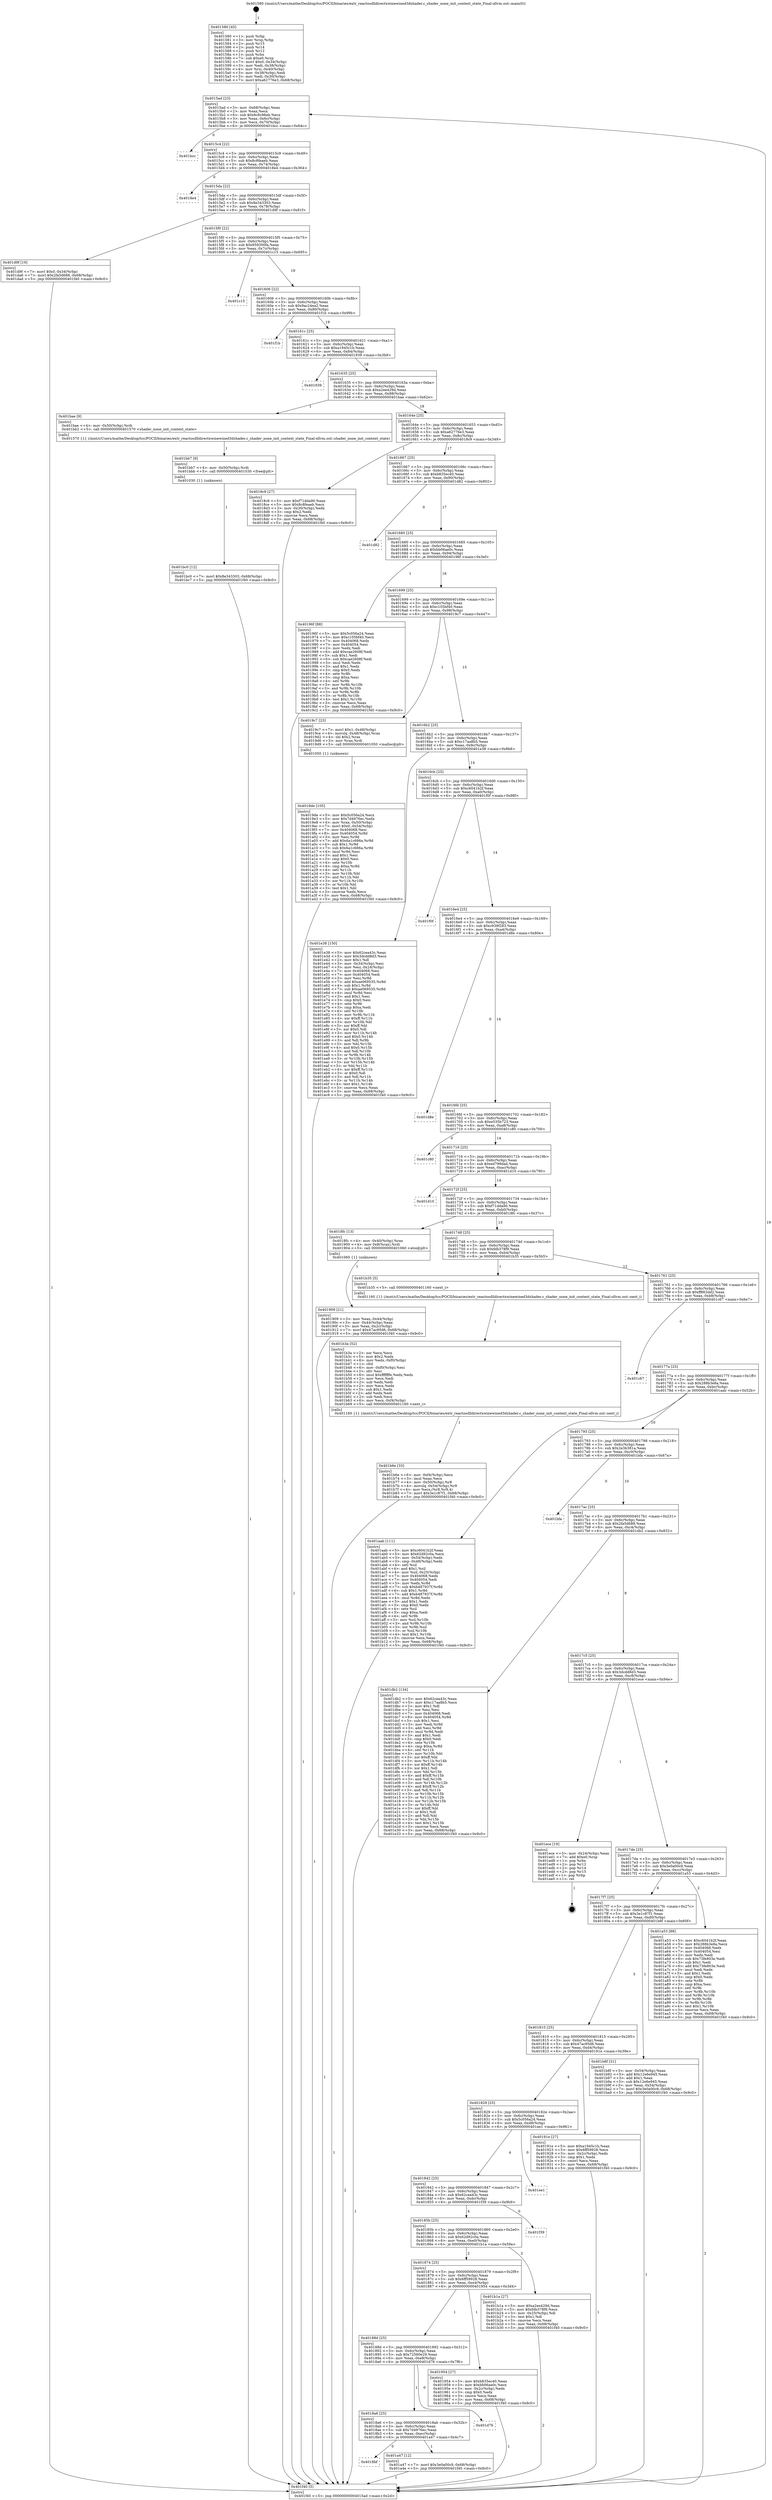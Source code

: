 digraph "0x401580" {
  label = "0x401580 (/mnt/c/Users/mathe/Desktop/tcc/POCII/binaries/extr_reactosdlldirectxwinewined3dshader.c_shader_none_init_context_state_Final-ollvm.out::main(0))"
  labelloc = "t"
  node[shape=record]

  Entry [label="",width=0.3,height=0.3,shape=circle,fillcolor=black,style=filled]
  "0x4015ad" [label="{
     0x4015ad [23]\l
     | [instrs]\l
     &nbsp;&nbsp;0x4015ad \<+3\>: mov -0x68(%rbp),%eax\l
     &nbsp;&nbsp;0x4015b0 \<+2\>: mov %eax,%ecx\l
     &nbsp;&nbsp;0x4015b2 \<+6\>: sub $0x8c8c98ab,%ecx\l
     &nbsp;&nbsp;0x4015b8 \<+3\>: mov %eax,-0x6c(%rbp)\l
     &nbsp;&nbsp;0x4015bb \<+3\>: mov %ecx,-0x70(%rbp)\l
     &nbsp;&nbsp;0x4015be \<+6\>: je 0000000000401bcc \<main+0x64c\>\l
  }"]
  "0x401bcc" [label="{
     0x401bcc\l
  }", style=dashed]
  "0x4015c4" [label="{
     0x4015c4 [22]\l
     | [instrs]\l
     &nbsp;&nbsp;0x4015c4 \<+5\>: jmp 00000000004015c9 \<main+0x49\>\l
     &nbsp;&nbsp;0x4015c9 \<+3\>: mov -0x6c(%rbp),%eax\l
     &nbsp;&nbsp;0x4015cc \<+5\>: sub $0x8c8feaeb,%eax\l
     &nbsp;&nbsp;0x4015d1 \<+3\>: mov %eax,-0x74(%rbp)\l
     &nbsp;&nbsp;0x4015d4 \<+6\>: je 00000000004018e4 \<main+0x364\>\l
  }"]
  Exit [label="",width=0.3,height=0.3,shape=circle,fillcolor=black,style=filled,peripheries=2]
  "0x4018e4" [label="{
     0x4018e4\l
  }", style=dashed]
  "0x4015da" [label="{
     0x4015da [22]\l
     | [instrs]\l
     &nbsp;&nbsp;0x4015da \<+5\>: jmp 00000000004015df \<main+0x5f\>\l
     &nbsp;&nbsp;0x4015df \<+3\>: mov -0x6c(%rbp),%eax\l
     &nbsp;&nbsp;0x4015e2 \<+5\>: sub $0x8e343303,%eax\l
     &nbsp;&nbsp;0x4015e7 \<+3\>: mov %eax,-0x78(%rbp)\l
     &nbsp;&nbsp;0x4015ea \<+6\>: je 0000000000401d9f \<main+0x81f\>\l
  }"]
  "0x401bc0" [label="{
     0x401bc0 [12]\l
     | [instrs]\l
     &nbsp;&nbsp;0x401bc0 \<+7\>: movl $0x8e343303,-0x68(%rbp)\l
     &nbsp;&nbsp;0x401bc7 \<+5\>: jmp 0000000000401f40 \<main+0x9c0\>\l
  }"]
  "0x401d9f" [label="{
     0x401d9f [19]\l
     | [instrs]\l
     &nbsp;&nbsp;0x401d9f \<+7\>: movl $0x0,-0x34(%rbp)\l
     &nbsp;&nbsp;0x401da6 \<+7\>: movl $0x2fa5d688,-0x68(%rbp)\l
     &nbsp;&nbsp;0x401dad \<+5\>: jmp 0000000000401f40 \<main+0x9c0\>\l
  }"]
  "0x4015f0" [label="{
     0x4015f0 [22]\l
     | [instrs]\l
     &nbsp;&nbsp;0x4015f0 \<+5\>: jmp 00000000004015f5 \<main+0x75\>\l
     &nbsp;&nbsp;0x4015f5 \<+3\>: mov -0x6c(%rbp),%eax\l
     &nbsp;&nbsp;0x4015f8 \<+5\>: sub $0x959300fa,%eax\l
     &nbsp;&nbsp;0x4015fd \<+3\>: mov %eax,-0x7c(%rbp)\l
     &nbsp;&nbsp;0x401600 \<+6\>: je 0000000000401c15 \<main+0x695\>\l
  }"]
  "0x401bb7" [label="{
     0x401bb7 [9]\l
     | [instrs]\l
     &nbsp;&nbsp;0x401bb7 \<+4\>: mov -0x50(%rbp),%rdi\l
     &nbsp;&nbsp;0x401bbb \<+5\>: call 0000000000401030 \<free@plt\>\l
     | [calls]\l
     &nbsp;&nbsp;0x401030 \{1\} (unknown)\l
  }"]
  "0x401c15" [label="{
     0x401c15\l
  }", style=dashed]
  "0x401606" [label="{
     0x401606 [22]\l
     | [instrs]\l
     &nbsp;&nbsp;0x401606 \<+5\>: jmp 000000000040160b \<main+0x8b\>\l
     &nbsp;&nbsp;0x40160b \<+3\>: mov -0x6c(%rbp),%eax\l
     &nbsp;&nbsp;0x40160e \<+5\>: sub $0x9ac24ea2,%eax\l
     &nbsp;&nbsp;0x401613 \<+3\>: mov %eax,-0x80(%rbp)\l
     &nbsp;&nbsp;0x401616 \<+6\>: je 0000000000401f1b \<main+0x99b\>\l
  }"]
  "0x401b6e" [label="{
     0x401b6e [33]\l
     | [instrs]\l
     &nbsp;&nbsp;0x401b6e \<+6\>: mov -0xf4(%rbp),%ecx\l
     &nbsp;&nbsp;0x401b74 \<+3\>: imul %eax,%ecx\l
     &nbsp;&nbsp;0x401b77 \<+4\>: mov -0x50(%rbp),%r8\l
     &nbsp;&nbsp;0x401b7b \<+4\>: movslq -0x54(%rbp),%r9\l
     &nbsp;&nbsp;0x401b7f \<+4\>: mov %ecx,(%r8,%r9,4)\l
     &nbsp;&nbsp;0x401b83 \<+7\>: movl $0x3e1c87f1,-0x68(%rbp)\l
     &nbsp;&nbsp;0x401b8a \<+5\>: jmp 0000000000401f40 \<main+0x9c0\>\l
  }"]
  "0x401f1b" [label="{
     0x401f1b\l
  }", style=dashed]
  "0x40161c" [label="{
     0x40161c [25]\l
     | [instrs]\l
     &nbsp;&nbsp;0x40161c \<+5\>: jmp 0000000000401621 \<main+0xa1\>\l
     &nbsp;&nbsp;0x401621 \<+3\>: mov -0x6c(%rbp),%eax\l
     &nbsp;&nbsp;0x401624 \<+5\>: sub $0xa1945c1b,%eax\l
     &nbsp;&nbsp;0x401629 \<+6\>: mov %eax,-0x84(%rbp)\l
     &nbsp;&nbsp;0x40162f \<+6\>: je 0000000000401939 \<main+0x3b9\>\l
  }"]
  "0x401b3a" [label="{
     0x401b3a [52]\l
     | [instrs]\l
     &nbsp;&nbsp;0x401b3a \<+2\>: xor %ecx,%ecx\l
     &nbsp;&nbsp;0x401b3c \<+5\>: mov $0x2,%edx\l
     &nbsp;&nbsp;0x401b41 \<+6\>: mov %edx,-0xf0(%rbp)\l
     &nbsp;&nbsp;0x401b47 \<+1\>: cltd\l
     &nbsp;&nbsp;0x401b48 \<+6\>: mov -0xf0(%rbp),%esi\l
     &nbsp;&nbsp;0x401b4e \<+2\>: idiv %esi\l
     &nbsp;&nbsp;0x401b50 \<+6\>: imul $0xfffffffe,%edx,%edx\l
     &nbsp;&nbsp;0x401b56 \<+2\>: mov %ecx,%edi\l
     &nbsp;&nbsp;0x401b58 \<+2\>: sub %edx,%edi\l
     &nbsp;&nbsp;0x401b5a \<+2\>: mov %ecx,%edx\l
     &nbsp;&nbsp;0x401b5c \<+3\>: sub $0x1,%edx\l
     &nbsp;&nbsp;0x401b5f \<+2\>: add %edx,%edi\l
     &nbsp;&nbsp;0x401b61 \<+2\>: sub %edi,%ecx\l
     &nbsp;&nbsp;0x401b63 \<+6\>: mov %ecx,-0xf4(%rbp)\l
     &nbsp;&nbsp;0x401b69 \<+5\>: call 0000000000401160 \<next_i\>\l
     | [calls]\l
     &nbsp;&nbsp;0x401160 \{1\} (/mnt/c/Users/mathe/Desktop/tcc/POCII/binaries/extr_reactosdlldirectxwinewined3dshader.c_shader_none_init_context_state_Final-ollvm.out::next_i)\l
  }"]
  "0x401939" [label="{
     0x401939\l
  }", style=dashed]
  "0x401635" [label="{
     0x401635 [25]\l
     | [instrs]\l
     &nbsp;&nbsp;0x401635 \<+5\>: jmp 000000000040163a \<main+0xba\>\l
     &nbsp;&nbsp;0x40163a \<+3\>: mov -0x6c(%rbp),%eax\l
     &nbsp;&nbsp;0x40163d \<+5\>: sub $0xa2ee429d,%eax\l
     &nbsp;&nbsp;0x401642 \<+6\>: mov %eax,-0x88(%rbp)\l
     &nbsp;&nbsp;0x401648 \<+6\>: je 0000000000401bae \<main+0x62e\>\l
  }"]
  "0x4018bf" [label="{
     0x4018bf\l
  }", style=dashed]
  "0x401bae" [label="{
     0x401bae [9]\l
     | [instrs]\l
     &nbsp;&nbsp;0x401bae \<+4\>: mov -0x50(%rbp),%rdi\l
     &nbsp;&nbsp;0x401bb2 \<+5\>: call 0000000000401570 \<shader_none_init_context_state\>\l
     | [calls]\l
     &nbsp;&nbsp;0x401570 \{1\} (/mnt/c/Users/mathe/Desktop/tcc/POCII/binaries/extr_reactosdlldirectxwinewined3dshader.c_shader_none_init_context_state_Final-ollvm.out::shader_none_init_context_state)\l
  }"]
  "0x40164e" [label="{
     0x40164e [25]\l
     | [instrs]\l
     &nbsp;&nbsp;0x40164e \<+5\>: jmp 0000000000401653 \<main+0xd3\>\l
     &nbsp;&nbsp;0x401653 \<+3\>: mov -0x6c(%rbp),%eax\l
     &nbsp;&nbsp;0x401656 \<+5\>: sub $0xa62776e3,%eax\l
     &nbsp;&nbsp;0x40165b \<+6\>: mov %eax,-0x8c(%rbp)\l
     &nbsp;&nbsp;0x401661 \<+6\>: je 00000000004018c9 \<main+0x349\>\l
  }"]
  "0x401a47" [label="{
     0x401a47 [12]\l
     | [instrs]\l
     &nbsp;&nbsp;0x401a47 \<+7\>: movl $0x3e0a00c9,-0x68(%rbp)\l
     &nbsp;&nbsp;0x401a4e \<+5\>: jmp 0000000000401f40 \<main+0x9c0\>\l
  }"]
  "0x4018c9" [label="{
     0x4018c9 [27]\l
     | [instrs]\l
     &nbsp;&nbsp;0x4018c9 \<+5\>: mov $0xf71dda90,%eax\l
     &nbsp;&nbsp;0x4018ce \<+5\>: mov $0x8c8feaeb,%ecx\l
     &nbsp;&nbsp;0x4018d3 \<+3\>: mov -0x30(%rbp),%edx\l
     &nbsp;&nbsp;0x4018d6 \<+3\>: cmp $0x2,%edx\l
     &nbsp;&nbsp;0x4018d9 \<+3\>: cmovne %ecx,%eax\l
     &nbsp;&nbsp;0x4018dc \<+3\>: mov %eax,-0x68(%rbp)\l
     &nbsp;&nbsp;0x4018df \<+5\>: jmp 0000000000401f40 \<main+0x9c0\>\l
  }"]
  "0x401667" [label="{
     0x401667 [25]\l
     | [instrs]\l
     &nbsp;&nbsp;0x401667 \<+5\>: jmp 000000000040166c \<main+0xec\>\l
     &nbsp;&nbsp;0x40166c \<+3\>: mov -0x6c(%rbp),%eax\l
     &nbsp;&nbsp;0x40166f \<+5\>: sub $0xb835ec40,%eax\l
     &nbsp;&nbsp;0x401674 \<+6\>: mov %eax,-0x90(%rbp)\l
     &nbsp;&nbsp;0x40167a \<+6\>: je 0000000000401d82 \<main+0x802\>\l
  }"]
  "0x401f40" [label="{
     0x401f40 [5]\l
     | [instrs]\l
     &nbsp;&nbsp;0x401f40 \<+5\>: jmp 00000000004015ad \<main+0x2d\>\l
  }"]
  "0x401580" [label="{
     0x401580 [45]\l
     | [instrs]\l
     &nbsp;&nbsp;0x401580 \<+1\>: push %rbp\l
     &nbsp;&nbsp;0x401581 \<+3\>: mov %rsp,%rbp\l
     &nbsp;&nbsp;0x401584 \<+2\>: push %r15\l
     &nbsp;&nbsp;0x401586 \<+2\>: push %r14\l
     &nbsp;&nbsp;0x401588 \<+2\>: push %r12\l
     &nbsp;&nbsp;0x40158a \<+1\>: push %rbx\l
     &nbsp;&nbsp;0x40158b \<+7\>: sub $0xe0,%rsp\l
     &nbsp;&nbsp;0x401592 \<+7\>: movl $0x0,-0x34(%rbp)\l
     &nbsp;&nbsp;0x401599 \<+3\>: mov %edi,-0x38(%rbp)\l
     &nbsp;&nbsp;0x40159c \<+4\>: mov %rsi,-0x40(%rbp)\l
     &nbsp;&nbsp;0x4015a0 \<+3\>: mov -0x38(%rbp),%edi\l
     &nbsp;&nbsp;0x4015a3 \<+3\>: mov %edi,-0x30(%rbp)\l
     &nbsp;&nbsp;0x4015a6 \<+7\>: movl $0xa62776e3,-0x68(%rbp)\l
  }"]
  "0x4018a6" [label="{
     0x4018a6 [25]\l
     | [instrs]\l
     &nbsp;&nbsp;0x4018a6 \<+5\>: jmp 00000000004018ab \<main+0x32b\>\l
     &nbsp;&nbsp;0x4018ab \<+3\>: mov -0x6c(%rbp),%eax\l
     &nbsp;&nbsp;0x4018ae \<+5\>: sub $0x7d4976ec,%eax\l
     &nbsp;&nbsp;0x4018b3 \<+6\>: mov %eax,-0xec(%rbp)\l
     &nbsp;&nbsp;0x4018b9 \<+6\>: je 0000000000401a47 \<main+0x4c7\>\l
  }"]
  "0x401d82" [label="{
     0x401d82\l
  }", style=dashed]
  "0x401680" [label="{
     0x401680 [25]\l
     | [instrs]\l
     &nbsp;&nbsp;0x401680 \<+5\>: jmp 0000000000401685 \<main+0x105\>\l
     &nbsp;&nbsp;0x401685 \<+3\>: mov -0x6c(%rbp),%eax\l
     &nbsp;&nbsp;0x401688 \<+5\>: sub $0xbb06ae0c,%eax\l
     &nbsp;&nbsp;0x40168d \<+6\>: mov %eax,-0x94(%rbp)\l
     &nbsp;&nbsp;0x401693 \<+6\>: je 000000000040196f \<main+0x3ef\>\l
  }"]
  "0x401d76" [label="{
     0x401d76\l
  }", style=dashed]
  "0x40196f" [label="{
     0x40196f [88]\l
     | [instrs]\l
     &nbsp;&nbsp;0x40196f \<+5\>: mov $0x5c056a24,%eax\l
     &nbsp;&nbsp;0x401974 \<+5\>: mov $0xc105bf40,%ecx\l
     &nbsp;&nbsp;0x401979 \<+7\>: mov 0x404068,%edx\l
     &nbsp;&nbsp;0x401980 \<+7\>: mov 0x404054,%esi\l
     &nbsp;&nbsp;0x401987 \<+2\>: mov %edx,%edi\l
     &nbsp;&nbsp;0x401989 \<+6\>: add $0xcae2608f,%edi\l
     &nbsp;&nbsp;0x40198f \<+3\>: sub $0x1,%edi\l
     &nbsp;&nbsp;0x401992 \<+6\>: sub $0xcae2608f,%edi\l
     &nbsp;&nbsp;0x401998 \<+3\>: imul %edi,%edx\l
     &nbsp;&nbsp;0x40199b \<+3\>: and $0x1,%edx\l
     &nbsp;&nbsp;0x40199e \<+3\>: cmp $0x0,%edx\l
     &nbsp;&nbsp;0x4019a1 \<+4\>: sete %r8b\l
     &nbsp;&nbsp;0x4019a5 \<+3\>: cmp $0xa,%esi\l
     &nbsp;&nbsp;0x4019a8 \<+4\>: setl %r9b\l
     &nbsp;&nbsp;0x4019ac \<+3\>: mov %r8b,%r10b\l
     &nbsp;&nbsp;0x4019af \<+3\>: and %r9b,%r10b\l
     &nbsp;&nbsp;0x4019b2 \<+3\>: xor %r9b,%r8b\l
     &nbsp;&nbsp;0x4019b5 \<+3\>: or %r8b,%r10b\l
     &nbsp;&nbsp;0x4019b8 \<+4\>: test $0x1,%r10b\l
     &nbsp;&nbsp;0x4019bc \<+3\>: cmovne %ecx,%eax\l
     &nbsp;&nbsp;0x4019bf \<+3\>: mov %eax,-0x68(%rbp)\l
     &nbsp;&nbsp;0x4019c2 \<+5\>: jmp 0000000000401f40 \<main+0x9c0\>\l
  }"]
  "0x401699" [label="{
     0x401699 [25]\l
     | [instrs]\l
     &nbsp;&nbsp;0x401699 \<+5\>: jmp 000000000040169e \<main+0x11e\>\l
     &nbsp;&nbsp;0x40169e \<+3\>: mov -0x6c(%rbp),%eax\l
     &nbsp;&nbsp;0x4016a1 \<+5\>: sub $0xc105bf40,%eax\l
     &nbsp;&nbsp;0x4016a6 \<+6\>: mov %eax,-0x98(%rbp)\l
     &nbsp;&nbsp;0x4016ac \<+6\>: je 00000000004019c7 \<main+0x447\>\l
  }"]
  "0x4019de" [label="{
     0x4019de [105]\l
     | [instrs]\l
     &nbsp;&nbsp;0x4019de \<+5\>: mov $0x5c056a24,%ecx\l
     &nbsp;&nbsp;0x4019e3 \<+5\>: mov $0x7d4976ec,%edx\l
     &nbsp;&nbsp;0x4019e8 \<+4\>: mov %rax,-0x50(%rbp)\l
     &nbsp;&nbsp;0x4019ec \<+7\>: movl $0x0,-0x54(%rbp)\l
     &nbsp;&nbsp;0x4019f3 \<+7\>: mov 0x404068,%esi\l
     &nbsp;&nbsp;0x4019fa \<+8\>: mov 0x404054,%r8d\l
     &nbsp;&nbsp;0x401a02 \<+3\>: mov %esi,%r9d\l
     &nbsp;&nbsp;0x401a05 \<+7\>: add $0x6a1c686a,%r9d\l
     &nbsp;&nbsp;0x401a0c \<+4\>: sub $0x1,%r9d\l
     &nbsp;&nbsp;0x401a10 \<+7\>: sub $0x6a1c686a,%r9d\l
     &nbsp;&nbsp;0x401a17 \<+4\>: imul %r9d,%esi\l
     &nbsp;&nbsp;0x401a1b \<+3\>: and $0x1,%esi\l
     &nbsp;&nbsp;0x401a1e \<+3\>: cmp $0x0,%esi\l
     &nbsp;&nbsp;0x401a21 \<+4\>: sete %r10b\l
     &nbsp;&nbsp;0x401a25 \<+4\>: cmp $0xa,%r8d\l
     &nbsp;&nbsp;0x401a29 \<+4\>: setl %r11b\l
     &nbsp;&nbsp;0x401a2d \<+3\>: mov %r10b,%bl\l
     &nbsp;&nbsp;0x401a30 \<+3\>: and %r11b,%bl\l
     &nbsp;&nbsp;0x401a33 \<+3\>: xor %r11b,%r10b\l
     &nbsp;&nbsp;0x401a36 \<+3\>: or %r10b,%bl\l
     &nbsp;&nbsp;0x401a39 \<+3\>: test $0x1,%bl\l
     &nbsp;&nbsp;0x401a3c \<+3\>: cmovne %edx,%ecx\l
     &nbsp;&nbsp;0x401a3f \<+3\>: mov %ecx,-0x68(%rbp)\l
     &nbsp;&nbsp;0x401a42 \<+5\>: jmp 0000000000401f40 \<main+0x9c0\>\l
  }"]
  "0x4019c7" [label="{
     0x4019c7 [23]\l
     | [instrs]\l
     &nbsp;&nbsp;0x4019c7 \<+7\>: movl $0x1,-0x48(%rbp)\l
     &nbsp;&nbsp;0x4019ce \<+4\>: movslq -0x48(%rbp),%rax\l
     &nbsp;&nbsp;0x4019d2 \<+4\>: shl $0x2,%rax\l
     &nbsp;&nbsp;0x4019d6 \<+3\>: mov %rax,%rdi\l
     &nbsp;&nbsp;0x4019d9 \<+5\>: call 0000000000401050 \<malloc@plt\>\l
     | [calls]\l
     &nbsp;&nbsp;0x401050 \{1\} (unknown)\l
  }"]
  "0x4016b2" [label="{
     0x4016b2 [25]\l
     | [instrs]\l
     &nbsp;&nbsp;0x4016b2 \<+5\>: jmp 00000000004016b7 \<main+0x137\>\l
     &nbsp;&nbsp;0x4016b7 \<+3\>: mov -0x6c(%rbp),%eax\l
     &nbsp;&nbsp;0x4016ba \<+5\>: sub $0xc17aa8b5,%eax\l
     &nbsp;&nbsp;0x4016bf \<+6\>: mov %eax,-0x9c(%rbp)\l
     &nbsp;&nbsp;0x4016c5 \<+6\>: je 0000000000401e38 \<main+0x8b8\>\l
  }"]
  "0x40188d" [label="{
     0x40188d [25]\l
     | [instrs]\l
     &nbsp;&nbsp;0x40188d \<+5\>: jmp 0000000000401892 \<main+0x312\>\l
     &nbsp;&nbsp;0x401892 \<+3\>: mov -0x6c(%rbp),%eax\l
     &nbsp;&nbsp;0x401895 \<+5\>: sub $0x72560e29,%eax\l
     &nbsp;&nbsp;0x40189a \<+6\>: mov %eax,-0xe8(%rbp)\l
     &nbsp;&nbsp;0x4018a0 \<+6\>: je 0000000000401d76 \<main+0x7f6\>\l
  }"]
  "0x401e38" [label="{
     0x401e38 [150]\l
     | [instrs]\l
     &nbsp;&nbsp;0x401e38 \<+5\>: mov $0x62cea43c,%eax\l
     &nbsp;&nbsp;0x401e3d \<+5\>: mov $0x3dcdd8d3,%ecx\l
     &nbsp;&nbsp;0x401e42 \<+2\>: mov $0x1,%dl\l
     &nbsp;&nbsp;0x401e44 \<+3\>: mov -0x34(%rbp),%esi\l
     &nbsp;&nbsp;0x401e47 \<+3\>: mov %esi,-0x24(%rbp)\l
     &nbsp;&nbsp;0x401e4a \<+7\>: mov 0x404068,%esi\l
     &nbsp;&nbsp;0x401e51 \<+7\>: mov 0x404054,%edi\l
     &nbsp;&nbsp;0x401e58 \<+3\>: mov %esi,%r8d\l
     &nbsp;&nbsp;0x401e5b \<+7\>: add $0xae069535,%r8d\l
     &nbsp;&nbsp;0x401e62 \<+4\>: sub $0x1,%r8d\l
     &nbsp;&nbsp;0x401e66 \<+7\>: sub $0xae069535,%r8d\l
     &nbsp;&nbsp;0x401e6d \<+4\>: imul %r8d,%esi\l
     &nbsp;&nbsp;0x401e71 \<+3\>: and $0x1,%esi\l
     &nbsp;&nbsp;0x401e74 \<+3\>: cmp $0x0,%esi\l
     &nbsp;&nbsp;0x401e77 \<+4\>: sete %r9b\l
     &nbsp;&nbsp;0x401e7b \<+3\>: cmp $0xa,%edi\l
     &nbsp;&nbsp;0x401e7e \<+4\>: setl %r10b\l
     &nbsp;&nbsp;0x401e82 \<+3\>: mov %r9b,%r11b\l
     &nbsp;&nbsp;0x401e85 \<+4\>: xor $0xff,%r11b\l
     &nbsp;&nbsp;0x401e89 \<+3\>: mov %r10b,%bl\l
     &nbsp;&nbsp;0x401e8c \<+3\>: xor $0xff,%bl\l
     &nbsp;&nbsp;0x401e8f \<+3\>: xor $0x0,%dl\l
     &nbsp;&nbsp;0x401e92 \<+3\>: mov %r11b,%r14b\l
     &nbsp;&nbsp;0x401e95 \<+4\>: and $0x0,%r14b\l
     &nbsp;&nbsp;0x401e99 \<+3\>: and %dl,%r9b\l
     &nbsp;&nbsp;0x401e9c \<+3\>: mov %bl,%r15b\l
     &nbsp;&nbsp;0x401e9f \<+4\>: and $0x0,%r15b\l
     &nbsp;&nbsp;0x401ea3 \<+3\>: and %dl,%r10b\l
     &nbsp;&nbsp;0x401ea6 \<+3\>: or %r9b,%r14b\l
     &nbsp;&nbsp;0x401ea9 \<+3\>: or %r10b,%r15b\l
     &nbsp;&nbsp;0x401eac \<+3\>: xor %r15b,%r14b\l
     &nbsp;&nbsp;0x401eaf \<+3\>: or %bl,%r11b\l
     &nbsp;&nbsp;0x401eb2 \<+4\>: xor $0xff,%r11b\l
     &nbsp;&nbsp;0x401eb6 \<+3\>: or $0x0,%dl\l
     &nbsp;&nbsp;0x401eb9 \<+3\>: and %dl,%r11b\l
     &nbsp;&nbsp;0x401ebc \<+3\>: or %r11b,%r14b\l
     &nbsp;&nbsp;0x401ebf \<+4\>: test $0x1,%r14b\l
     &nbsp;&nbsp;0x401ec3 \<+3\>: cmovne %ecx,%eax\l
     &nbsp;&nbsp;0x401ec6 \<+3\>: mov %eax,-0x68(%rbp)\l
     &nbsp;&nbsp;0x401ec9 \<+5\>: jmp 0000000000401f40 \<main+0x9c0\>\l
  }"]
  "0x4016cb" [label="{
     0x4016cb [25]\l
     | [instrs]\l
     &nbsp;&nbsp;0x4016cb \<+5\>: jmp 00000000004016d0 \<main+0x150\>\l
     &nbsp;&nbsp;0x4016d0 \<+3\>: mov -0x6c(%rbp),%eax\l
     &nbsp;&nbsp;0x4016d3 \<+5\>: sub $0xc6041b2f,%eax\l
     &nbsp;&nbsp;0x4016d8 \<+6\>: mov %eax,-0xa0(%rbp)\l
     &nbsp;&nbsp;0x4016de \<+6\>: je 0000000000401f0f \<main+0x98f\>\l
  }"]
  "0x401954" [label="{
     0x401954 [27]\l
     | [instrs]\l
     &nbsp;&nbsp;0x401954 \<+5\>: mov $0xb835ec40,%eax\l
     &nbsp;&nbsp;0x401959 \<+5\>: mov $0xbb06ae0c,%ecx\l
     &nbsp;&nbsp;0x40195e \<+3\>: mov -0x2c(%rbp),%edx\l
     &nbsp;&nbsp;0x401961 \<+3\>: cmp $0x0,%edx\l
     &nbsp;&nbsp;0x401964 \<+3\>: cmove %ecx,%eax\l
     &nbsp;&nbsp;0x401967 \<+3\>: mov %eax,-0x68(%rbp)\l
     &nbsp;&nbsp;0x40196a \<+5\>: jmp 0000000000401f40 \<main+0x9c0\>\l
  }"]
  "0x401f0f" [label="{
     0x401f0f\l
  }", style=dashed]
  "0x4016e4" [label="{
     0x4016e4 [25]\l
     | [instrs]\l
     &nbsp;&nbsp;0x4016e4 \<+5\>: jmp 00000000004016e9 \<main+0x169\>\l
     &nbsp;&nbsp;0x4016e9 \<+3\>: mov -0x6c(%rbp),%eax\l
     &nbsp;&nbsp;0x4016ec \<+5\>: sub $0xc939f283,%eax\l
     &nbsp;&nbsp;0x4016f1 \<+6\>: mov %eax,-0xa4(%rbp)\l
     &nbsp;&nbsp;0x4016f7 \<+6\>: je 0000000000401d8e \<main+0x80e\>\l
  }"]
  "0x401874" [label="{
     0x401874 [25]\l
     | [instrs]\l
     &nbsp;&nbsp;0x401874 \<+5\>: jmp 0000000000401879 \<main+0x2f9\>\l
     &nbsp;&nbsp;0x401879 \<+3\>: mov -0x6c(%rbp),%eax\l
     &nbsp;&nbsp;0x40187c \<+5\>: sub $0x6ff59928,%eax\l
     &nbsp;&nbsp;0x401881 \<+6\>: mov %eax,-0xe4(%rbp)\l
     &nbsp;&nbsp;0x401887 \<+6\>: je 0000000000401954 \<main+0x3d4\>\l
  }"]
  "0x401d8e" [label="{
     0x401d8e\l
  }", style=dashed]
  "0x4016fd" [label="{
     0x4016fd [25]\l
     | [instrs]\l
     &nbsp;&nbsp;0x4016fd \<+5\>: jmp 0000000000401702 \<main+0x182\>\l
     &nbsp;&nbsp;0x401702 \<+3\>: mov -0x6c(%rbp),%eax\l
     &nbsp;&nbsp;0x401705 \<+5\>: sub $0xe535b723,%eax\l
     &nbsp;&nbsp;0x40170a \<+6\>: mov %eax,-0xa8(%rbp)\l
     &nbsp;&nbsp;0x401710 \<+6\>: je 0000000000401c80 \<main+0x700\>\l
  }"]
  "0x401b1a" [label="{
     0x401b1a [27]\l
     | [instrs]\l
     &nbsp;&nbsp;0x401b1a \<+5\>: mov $0xa2ee429d,%eax\l
     &nbsp;&nbsp;0x401b1f \<+5\>: mov $0xfdb378f9,%ecx\l
     &nbsp;&nbsp;0x401b24 \<+3\>: mov -0x25(%rbp),%dl\l
     &nbsp;&nbsp;0x401b27 \<+3\>: test $0x1,%dl\l
     &nbsp;&nbsp;0x401b2a \<+3\>: cmovne %ecx,%eax\l
     &nbsp;&nbsp;0x401b2d \<+3\>: mov %eax,-0x68(%rbp)\l
     &nbsp;&nbsp;0x401b30 \<+5\>: jmp 0000000000401f40 \<main+0x9c0\>\l
  }"]
  "0x401c80" [label="{
     0x401c80\l
  }", style=dashed]
  "0x401716" [label="{
     0x401716 [25]\l
     | [instrs]\l
     &nbsp;&nbsp;0x401716 \<+5\>: jmp 000000000040171b \<main+0x19b\>\l
     &nbsp;&nbsp;0x40171b \<+3\>: mov -0x6c(%rbp),%eax\l
     &nbsp;&nbsp;0x40171e \<+5\>: sub $0xed799dad,%eax\l
     &nbsp;&nbsp;0x401723 \<+6\>: mov %eax,-0xac(%rbp)\l
     &nbsp;&nbsp;0x401729 \<+6\>: je 0000000000401d10 \<main+0x790\>\l
  }"]
  "0x40185b" [label="{
     0x40185b [25]\l
     | [instrs]\l
     &nbsp;&nbsp;0x40185b \<+5\>: jmp 0000000000401860 \<main+0x2e0\>\l
     &nbsp;&nbsp;0x401860 \<+3\>: mov -0x6c(%rbp),%eax\l
     &nbsp;&nbsp;0x401863 \<+5\>: sub $0x62d92c0a,%eax\l
     &nbsp;&nbsp;0x401868 \<+6\>: mov %eax,-0xe0(%rbp)\l
     &nbsp;&nbsp;0x40186e \<+6\>: je 0000000000401b1a \<main+0x59a\>\l
  }"]
  "0x401d10" [label="{
     0x401d10\l
  }", style=dashed]
  "0x40172f" [label="{
     0x40172f [25]\l
     | [instrs]\l
     &nbsp;&nbsp;0x40172f \<+5\>: jmp 0000000000401734 \<main+0x1b4\>\l
     &nbsp;&nbsp;0x401734 \<+3\>: mov -0x6c(%rbp),%eax\l
     &nbsp;&nbsp;0x401737 \<+5\>: sub $0xf71dda90,%eax\l
     &nbsp;&nbsp;0x40173c \<+6\>: mov %eax,-0xb0(%rbp)\l
     &nbsp;&nbsp;0x401742 \<+6\>: je 00000000004018fc \<main+0x37c\>\l
  }"]
  "0x401f39" [label="{
     0x401f39\l
  }", style=dashed]
  "0x4018fc" [label="{
     0x4018fc [13]\l
     | [instrs]\l
     &nbsp;&nbsp;0x4018fc \<+4\>: mov -0x40(%rbp),%rax\l
     &nbsp;&nbsp;0x401900 \<+4\>: mov 0x8(%rax),%rdi\l
     &nbsp;&nbsp;0x401904 \<+5\>: call 0000000000401060 \<atoi@plt\>\l
     | [calls]\l
     &nbsp;&nbsp;0x401060 \{1\} (unknown)\l
  }"]
  "0x401748" [label="{
     0x401748 [25]\l
     | [instrs]\l
     &nbsp;&nbsp;0x401748 \<+5\>: jmp 000000000040174d \<main+0x1cd\>\l
     &nbsp;&nbsp;0x40174d \<+3\>: mov -0x6c(%rbp),%eax\l
     &nbsp;&nbsp;0x401750 \<+5\>: sub $0xfdb378f9,%eax\l
     &nbsp;&nbsp;0x401755 \<+6\>: mov %eax,-0xb4(%rbp)\l
     &nbsp;&nbsp;0x40175b \<+6\>: je 0000000000401b35 \<main+0x5b5\>\l
  }"]
  "0x401909" [label="{
     0x401909 [21]\l
     | [instrs]\l
     &nbsp;&nbsp;0x401909 \<+3\>: mov %eax,-0x44(%rbp)\l
     &nbsp;&nbsp;0x40190c \<+3\>: mov -0x44(%rbp),%eax\l
     &nbsp;&nbsp;0x40190f \<+3\>: mov %eax,-0x2c(%rbp)\l
     &nbsp;&nbsp;0x401912 \<+7\>: movl $0x47ac95d6,-0x68(%rbp)\l
     &nbsp;&nbsp;0x401919 \<+5\>: jmp 0000000000401f40 \<main+0x9c0\>\l
  }"]
  "0x401842" [label="{
     0x401842 [25]\l
     | [instrs]\l
     &nbsp;&nbsp;0x401842 \<+5\>: jmp 0000000000401847 \<main+0x2c7\>\l
     &nbsp;&nbsp;0x401847 \<+3\>: mov -0x6c(%rbp),%eax\l
     &nbsp;&nbsp;0x40184a \<+5\>: sub $0x62cea43c,%eax\l
     &nbsp;&nbsp;0x40184f \<+6\>: mov %eax,-0xdc(%rbp)\l
     &nbsp;&nbsp;0x401855 \<+6\>: je 0000000000401f39 \<main+0x9b9\>\l
  }"]
  "0x401b35" [label="{
     0x401b35 [5]\l
     | [instrs]\l
     &nbsp;&nbsp;0x401b35 \<+5\>: call 0000000000401160 \<next_i\>\l
     | [calls]\l
     &nbsp;&nbsp;0x401160 \{1\} (/mnt/c/Users/mathe/Desktop/tcc/POCII/binaries/extr_reactosdlldirectxwinewined3dshader.c_shader_none_init_context_state_Final-ollvm.out::next_i)\l
  }"]
  "0x401761" [label="{
     0x401761 [25]\l
     | [instrs]\l
     &nbsp;&nbsp;0x401761 \<+5\>: jmp 0000000000401766 \<main+0x1e6\>\l
     &nbsp;&nbsp;0x401766 \<+3\>: mov -0x6c(%rbp),%eax\l
     &nbsp;&nbsp;0x401769 \<+5\>: sub $0xff862dd2,%eax\l
     &nbsp;&nbsp;0x40176e \<+6\>: mov %eax,-0xb8(%rbp)\l
     &nbsp;&nbsp;0x401774 \<+6\>: je 0000000000401c67 \<main+0x6e7\>\l
  }"]
  "0x401ee1" [label="{
     0x401ee1\l
  }", style=dashed]
  "0x401c67" [label="{
     0x401c67\l
  }", style=dashed]
  "0x40177a" [label="{
     0x40177a [25]\l
     | [instrs]\l
     &nbsp;&nbsp;0x40177a \<+5\>: jmp 000000000040177f \<main+0x1ff\>\l
     &nbsp;&nbsp;0x40177f \<+3\>: mov -0x6c(%rbp),%eax\l
     &nbsp;&nbsp;0x401782 \<+5\>: sub $0x288b3e8a,%eax\l
     &nbsp;&nbsp;0x401787 \<+6\>: mov %eax,-0xbc(%rbp)\l
     &nbsp;&nbsp;0x40178d \<+6\>: je 0000000000401aab \<main+0x52b\>\l
  }"]
  "0x401829" [label="{
     0x401829 [25]\l
     | [instrs]\l
     &nbsp;&nbsp;0x401829 \<+5\>: jmp 000000000040182e \<main+0x2ae\>\l
     &nbsp;&nbsp;0x40182e \<+3\>: mov -0x6c(%rbp),%eax\l
     &nbsp;&nbsp;0x401831 \<+5\>: sub $0x5c056a24,%eax\l
     &nbsp;&nbsp;0x401836 \<+6\>: mov %eax,-0xd8(%rbp)\l
     &nbsp;&nbsp;0x40183c \<+6\>: je 0000000000401ee1 \<main+0x961\>\l
  }"]
  "0x401aab" [label="{
     0x401aab [111]\l
     | [instrs]\l
     &nbsp;&nbsp;0x401aab \<+5\>: mov $0xc6041b2f,%eax\l
     &nbsp;&nbsp;0x401ab0 \<+5\>: mov $0x62d92c0a,%ecx\l
     &nbsp;&nbsp;0x401ab5 \<+3\>: mov -0x54(%rbp),%edx\l
     &nbsp;&nbsp;0x401ab8 \<+3\>: cmp -0x48(%rbp),%edx\l
     &nbsp;&nbsp;0x401abb \<+4\>: setl %sil\l
     &nbsp;&nbsp;0x401abf \<+4\>: and $0x1,%sil\l
     &nbsp;&nbsp;0x401ac3 \<+4\>: mov %sil,-0x25(%rbp)\l
     &nbsp;&nbsp;0x401ac7 \<+7\>: mov 0x404068,%edx\l
     &nbsp;&nbsp;0x401ace \<+7\>: mov 0x404054,%edi\l
     &nbsp;&nbsp;0x401ad5 \<+3\>: mov %edx,%r8d\l
     &nbsp;&nbsp;0x401ad8 \<+7\>: sub $0xb487937f,%r8d\l
     &nbsp;&nbsp;0x401adf \<+4\>: sub $0x1,%r8d\l
     &nbsp;&nbsp;0x401ae3 \<+7\>: add $0xb487937f,%r8d\l
     &nbsp;&nbsp;0x401aea \<+4\>: imul %r8d,%edx\l
     &nbsp;&nbsp;0x401aee \<+3\>: and $0x1,%edx\l
     &nbsp;&nbsp;0x401af1 \<+3\>: cmp $0x0,%edx\l
     &nbsp;&nbsp;0x401af4 \<+4\>: sete %sil\l
     &nbsp;&nbsp;0x401af8 \<+3\>: cmp $0xa,%edi\l
     &nbsp;&nbsp;0x401afb \<+4\>: setl %r9b\l
     &nbsp;&nbsp;0x401aff \<+3\>: mov %sil,%r10b\l
     &nbsp;&nbsp;0x401b02 \<+3\>: and %r9b,%r10b\l
     &nbsp;&nbsp;0x401b05 \<+3\>: xor %r9b,%sil\l
     &nbsp;&nbsp;0x401b08 \<+3\>: or %sil,%r10b\l
     &nbsp;&nbsp;0x401b0b \<+4\>: test $0x1,%r10b\l
     &nbsp;&nbsp;0x401b0f \<+3\>: cmovne %ecx,%eax\l
     &nbsp;&nbsp;0x401b12 \<+3\>: mov %eax,-0x68(%rbp)\l
     &nbsp;&nbsp;0x401b15 \<+5\>: jmp 0000000000401f40 \<main+0x9c0\>\l
  }"]
  "0x401793" [label="{
     0x401793 [25]\l
     | [instrs]\l
     &nbsp;&nbsp;0x401793 \<+5\>: jmp 0000000000401798 \<main+0x218\>\l
     &nbsp;&nbsp;0x401798 \<+3\>: mov -0x6c(%rbp),%eax\l
     &nbsp;&nbsp;0x40179b \<+5\>: sub $0x2e3b381a,%eax\l
     &nbsp;&nbsp;0x4017a0 \<+6\>: mov %eax,-0xc0(%rbp)\l
     &nbsp;&nbsp;0x4017a6 \<+6\>: je 0000000000401bfa \<main+0x67a\>\l
  }"]
  "0x40191e" [label="{
     0x40191e [27]\l
     | [instrs]\l
     &nbsp;&nbsp;0x40191e \<+5\>: mov $0xa1945c1b,%eax\l
     &nbsp;&nbsp;0x401923 \<+5\>: mov $0x6ff59928,%ecx\l
     &nbsp;&nbsp;0x401928 \<+3\>: mov -0x2c(%rbp),%edx\l
     &nbsp;&nbsp;0x40192b \<+3\>: cmp $0x1,%edx\l
     &nbsp;&nbsp;0x40192e \<+3\>: cmovl %ecx,%eax\l
     &nbsp;&nbsp;0x401931 \<+3\>: mov %eax,-0x68(%rbp)\l
     &nbsp;&nbsp;0x401934 \<+5\>: jmp 0000000000401f40 \<main+0x9c0\>\l
  }"]
  "0x401bfa" [label="{
     0x401bfa\l
  }", style=dashed]
  "0x4017ac" [label="{
     0x4017ac [25]\l
     | [instrs]\l
     &nbsp;&nbsp;0x4017ac \<+5\>: jmp 00000000004017b1 \<main+0x231\>\l
     &nbsp;&nbsp;0x4017b1 \<+3\>: mov -0x6c(%rbp),%eax\l
     &nbsp;&nbsp;0x4017b4 \<+5\>: sub $0x2fa5d688,%eax\l
     &nbsp;&nbsp;0x4017b9 \<+6\>: mov %eax,-0xc4(%rbp)\l
     &nbsp;&nbsp;0x4017bf \<+6\>: je 0000000000401db2 \<main+0x832\>\l
  }"]
  "0x401810" [label="{
     0x401810 [25]\l
     | [instrs]\l
     &nbsp;&nbsp;0x401810 \<+5\>: jmp 0000000000401815 \<main+0x295\>\l
     &nbsp;&nbsp;0x401815 \<+3\>: mov -0x6c(%rbp),%eax\l
     &nbsp;&nbsp;0x401818 \<+5\>: sub $0x47ac95d6,%eax\l
     &nbsp;&nbsp;0x40181d \<+6\>: mov %eax,-0xd4(%rbp)\l
     &nbsp;&nbsp;0x401823 \<+6\>: je 000000000040191e \<main+0x39e\>\l
  }"]
  "0x401db2" [label="{
     0x401db2 [134]\l
     | [instrs]\l
     &nbsp;&nbsp;0x401db2 \<+5\>: mov $0x62cea43c,%eax\l
     &nbsp;&nbsp;0x401db7 \<+5\>: mov $0xc17aa8b5,%ecx\l
     &nbsp;&nbsp;0x401dbc \<+2\>: mov $0x1,%dl\l
     &nbsp;&nbsp;0x401dbe \<+2\>: xor %esi,%esi\l
     &nbsp;&nbsp;0x401dc0 \<+7\>: mov 0x404068,%edi\l
     &nbsp;&nbsp;0x401dc7 \<+8\>: mov 0x404054,%r8d\l
     &nbsp;&nbsp;0x401dcf \<+3\>: sub $0x1,%esi\l
     &nbsp;&nbsp;0x401dd2 \<+3\>: mov %edi,%r9d\l
     &nbsp;&nbsp;0x401dd5 \<+3\>: add %esi,%r9d\l
     &nbsp;&nbsp;0x401dd8 \<+4\>: imul %r9d,%edi\l
     &nbsp;&nbsp;0x401ddc \<+3\>: and $0x1,%edi\l
     &nbsp;&nbsp;0x401ddf \<+3\>: cmp $0x0,%edi\l
     &nbsp;&nbsp;0x401de2 \<+4\>: sete %r10b\l
     &nbsp;&nbsp;0x401de6 \<+4\>: cmp $0xa,%r8d\l
     &nbsp;&nbsp;0x401dea \<+4\>: setl %r11b\l
     &nbsp;&nbsp;0x401dee \<+3\>: mov %r10b,%bl\l
     &nbsp;&nbsp;0x401df1 \<+3\>: xor $0xff,%bl\l
     &nbsp;&nbsp;0x401df4 \<+3\>: mov %r11b,%r14b\l
     &nbsp;&nbsp;0x401df7 \<+4\>: xor $0xff,%r14b\l
     &nbsp;&nbsp;0x401dfb \<+3\>: xor $0x1,%dl\l
     &nbsp;&nbsp;0x401dfe \<+3\>: mov %bl,%r15b\l
     &nbsp;&nbsp;0x401e01 \<+4\>: and $0xff,%r15b\l
     &nbsp;&nbsp;0x401e05 \<+3\>: and %dl,%r10b\l
     &nbsp;&nbsp;0x401e08 \<+3\>: mov %r14b,%r12b\l
     &nbsp;&nbsp;0x401e0b \<+4\>: and $0xff,%r12b\l
     &nbsp;&nbsp;0x401e0f \<+3\>: and %dl,%r11b\l
     &nbsp;&nbsp;0x401e12 \<+3\>: or %r10b,%r15b\l
     &nbsp;&nbsp;0x401e15 \<+3\>: or %r11b,%r12b\l
     &nbsp;&nbsp;0x401e18 \<+3\>: xor %r12b,%r15b\l
     &nbsp;&nbsp;0x401e1b \<+3\>: or %r14b,%bl\l
     &nbsp;&nbsp;0x401e1e \<+3\>: xor $0xff,%bl\l
     &nbsp;&nbsp;0x401e21 \<+3\>: or $0x1,%dl\l
     &nbsp;&nbsp;0x401e24 \<+2\>: and %dl,%bl\l
     &nbsp;&nbsp;0x401e26 \<+3\>: or %bl,%r15b\l
     &nbsp;&nbsp;0x401e29 \<+4\>: test $0x1,%r15b\l
     &nbsp;&nbsp;0x401e2d \<+3\>: cmovne %ecx,%eax\l
     &nbsp;&nbsp;0x401e30 \<+3\>: mov %eax,-0x68(%rbp)\l
     &nbsp;&nbsp;0x401e33 \<+5\>: jmp 0000000000401f40 \<main+0x9c0\>\l
  }"]
  "0x4017c5" [label="{
     0x4017c5 [25]\l
     | [instrs]\l
     &nbsp;&nbsp;0x4017c5 \<+5\>: jmp 00000000004017ca \<main+0x24a\>\l
     &nbsp;&nbsp;0x4017ca \<+3\>: mov -0x6c(%rbp),%eax\l
     &nbsp;&nbsp;0x4017cd \<+5\>: sub $0x3dcdd8d3,%eax\l
     &nbsp;&nbsp;0x4017d2 \<+6\>: mov %eax,-0xc8(%rbp)\l
     &nbsp;&nbsp;0x4017d8 \<+6\>: je 0000000000401ece \<main+0x94e\>\l
  }"]
  "0x401b8f" [label="{
     0x401b8f [31]\l
     | [instrs]\l
     &nbsp;&nbsp;0x401b8f \<+3\>: mov -0x54(%rbp),%eax\l
     &nbsp;&nbsp;0x401b92 \<+5\>: add $0x12e6e945,%eax\l
     &nbsp;&nbsp;0x401b97 \<+3\>: add $0x1,%eax\l
     &nbsp;&nbsp;0x401b9a \<+5\>: sub $0x12e6e945,%eax\l
     &nbsp;&nbsp;0x401b9f \<+3\>: mov %eax,-0x54(%rbp)\l
     &nbsp;&nbsp;0x401ba2 \<+7\>: movl $0x3e0a00c9,-0x68(%rbp)\l
     &nbsp;&nbsp;0x401ba9 \<+5\>: jmp 0000000000401f40 \<main+0x9c0\>\l
  }"]
  "0x401ece" [label="{
     0x401ece [19]\l
     | [instrs]\l
     &nbsp;&nbsp;0x401ece \<+3\>: mov -0x24(%rbp),%eax\l
     &nbsp;&nbsp;0x401ed1 \<+7\>: add $0xe0,%rsp\l
     &nbsp;&nbsp;0x401ed8 \<+1\>: pop %rbx\l
     &nbsp;&nbsp;0x401ed9 \<+2\>: pop %r12\l
     &nbsp;&nbsp;0x401edb \<+2\>: pop %r14\l
     &nbsp;&nbsp;0x401edd \<+2\>: pop %r15\l
     &nbsp;&nbsp;0x401edf \<+1\>: pop %rbp\l
     &nbsp;&nbsp;0x401ee0 \<+1\>: ret\l
  }"]
  "0x4017de" [label="{
     0x4017de [25]\l
     | [instrs]\l
     &nbsp;&nbsp;0x4017de \<+5\>: jmp 00000000004017e3 \<main+0x263\>\l
     &nbsp;&nbsp;0x4017e3 \<+3\>: mov -0x6c(%rbp),%eax\l
     &nbsp;&nbsp;0x4017e6 \<+5\>: sub $0x3e0a00c9,%eax\l
     &nbsp;&nbsp;0x4017eb \<+6\>: mov %eax,-0xcc(%rbp)\l
     &nbsp;&nbsp;0x4017f1 \<+6\>: je 0000000000401a53 \<main+0x4d3\>\l
  }"]
  "0x4017f7" [label="{
     0x4017f7 [25]\l
     | [instrs]\l
     &nbsp;&nbsp;0x4017f7 \<+5\>: jmp 00000000004017fc \<main+0x27c\>\l
     &nbsp;&nbsp;0x4017fc \<+3\>: mov -0x6c(%rbp),%eax\l
     &nbsp;&nbsp;0x4017ff \<+5\>: sub $0x3e1c87f1,%eax\l
     &nbsp;&nbsp;0x401804 \<+6\>: mov %eax,-0xd0(%rbp)\l
     &nbsp;&nbsp;0x40180a \<+6\>: je 0000000000401b8f \<main+0x60f\>\l
  }"]
  "0x401a53" [label="{
     0x401a53 [88]\l
     | [instrs]\l
     &nbsp;&nbsp;0x401a53 \<+5\>: mov $0xc6041b2f,%eax\l
     &nbsp;&nbsp;0x401a58 \<+5\>: mov $0x288b3e8a,%ecx\l
     &nbsp;&nbsp;0x401a5d \<+7\>: mov 0x404068,%edx\l
     &nbsp;&nbsp;0x401a64 \<+7\>: mov 0x404054,%esi\l
     &nbsp;&nbsp;0x401a6b \<+2\>: mov %edx,%edi\l
     &nbsp;&nbsp;0x401a6d \<+6\>: sub $0x73fe803e,%edi\l
     &nbsp;&nbsp;0x401a73 \<+3\>: sub $0x1,%edi\l
     &nbsp;&nbsp;0x401a76 \<+6\>: add $0x73fe803e,%edi\l
     &nbsp;&nbsp;0x401a7c \<+3\>: imul %edi,%edx\l
     &nbsp;&nbsp;0x401a7f \<+3\>: and $0x1,%edx\l
     &nbsp;&nbsp;0x401a82 \<+3\>: cmp $0x0,%edx\l
     &nbsp;&nbsp;0x401a85 \<+4\>: sete %r8b\l
     &nbsp;&nbsp;0x401a89 \<+3\>: cmp $0xa,%esi\l
     &nbsp;&nbsp;0x401a8c \<+4\>: setl %r9b\l
     &nbsp;&nbsp;0x401a90 \<+3\>: mov %r8b,%r10b\l
     &nbsp;&nbsp;0x401a93 \<+3\>: and %r9b,%r10b\l
     &nbsp;&nbsp;0x401a96 \<+3\>: xor %r9b,%r8b\l
     &nbsp;&nbsp;0x401a99 \<+3\>: or %r8b,%r10b\l
     &nbsp;&nbsp;0x401a9c \<+4\>: test $0x1,%r10b\l
     &nbsp;&nbsp;0x401aa0 \<+3\>: cmovne %ecx,%eax\l
     &nbsp;&nbsp;0x401aa3 \<+3\>: mov %eax,-0x68(%rbp)\l
     &nbsp;&nbsp;0x401aa6 \<+5\>: jmp 0000000000401f40 \<main+0x9c0\>\l
  }"]
  Entry -> "0x401580" [label=" 1"]
  "0x4015ad" -> "0x401bcc" [label=" 0"]
  "0x4015ad" -> "0x4015c4" [label=" 20"]
  "0x401ece" -> Exit [label=" 1"]
  "0x4015c4" -> "0x4018e4" [label=" 0"]
  "0x4015c4" -> "0x4015da" [label=" 20"]
  "0x401e38" -> "0x401f40" [label=" 1"]
  "0x4015da" -> "0x401d9f" [label=" 1"]
  "0x4015da" -> "0x4015f0" [label=" 19"]
  "0x401db2" -> "0x401f40" [label=" 1"]
  "0x4015f0" -> "0x401c15" [label=" 0"]
  "0x4015f0" -> "0x401606" [label=" 19"]
  "0x401d9f" -> "0x401f40" [label=" 1"]
  "0x401606" -> "0x401f1b" [label=" 0"]
  "0x401606" -> "0x40161c" [label=" 19"]
  "0x401bc0" -> "0x401f40" [label=" 1"]
  "0x40161c" -> "0x401939" [label=" 0"]
  "0x40161c" -> "0x401635" [label=" 19"]
  "0x401bb7" -> "0x401bc0" [label=" 1"]
  "0x401635" -> "0x401bae" [label=" 1"]
  "0x401635" -> "0x40164e" [label=" 18"]
  "0x401bae" -> "0x401bb7" [label=" 1"]
  "0x40164e" -> "0x4018c9" [label=" 1"]
  "0x40164e" -> "0x401667" [label=" 17"]
  "0x4018c9" -> "0x401f40" [label=" 1"]
  "0x401580" -> "0x4015ad" [label=" 1"]
  "0x401f40" -> "0x4015ad" [label=" 19"]
  "0x401b8f" -> "0x401f40" [label=" 1"]
  "0x401667" -> "0x401d82" [label=" 0"]
  "0x401667" -> "0x401680" [label=" 17"]
  "0x401b3a" -> "0x401b6e" [label=" 1"]
  "0x401680" -> "0x40196f" [label=" 1"]
  "0x401680" -> "0x401699" [label=" 16"]
  "0x401b35" -> "0x401b3a" [label=" 1"]
  "0x401699" -> "0x4019c7" [label=" 1"]
  "0x401699" -> "0x4016b2" [label=" 15"]
  "0x401aab" -> "0x401f40" [label=" 2"]
  "0x4016b2" -> "0x401e38" [label=" 1"]
  "0x4016b2" -> "0x4016cb" [label=" 14"]
  "0x401a53" -> "0x401f40" [label=" 2"]
  "0x4016cb" -> "0x401f0f" [label=" 0"]
  "0x4016cb" -> "0x4016e4" [label=" 14"]
  "0x401a47" -> "0x401f40" [label=" 1"]
  "0x4016e4" -> "0x401d8e" [label=" 0"]
  "0x4016e4" -> "0x4016fd" [label=" 14"]
  "0x4018a6" -> "0x401a47" [label=" 1"]
  "0x4016fd" -> "0x401c80" [label=" 0"]
  "0x4016fd" -> "0x401716" [label=" 14"]
  "0x401b6e" -> "0x401f40" [label=" 1"]
  "0x401716" -> "0x401d10" [label=" 0"]
  "0x401716" -> "0x40172f" [label=" 14"]
  "0x40188d" -> "0x401d76" [label=" 0"]
  "0x40172f" -> "0x4018fc" [label=" 1"]
  "0x40172f" -> "0x401748" [label=" 13"]
  "0x4018fc" -> "0x401909" [label=" 1"]
  "0x401909" -> "0x401f40" [label=" 1"]
  "0x401b1a" -> "0x401f40" [label=" 2"]
  "0x401748" -> "0x401b35" [label=" 1"]
  "0x401748" -> "0x401761" [label=" 12"]
  "0x4019c7" -> "0x4019de" [label=" 1"]
  "0x401761" -> "0x401c67" [label=" 0"]
  "0x401761" -> "0x40177a" [label=" 12"]
  "0x40196f" -> "0x401f40" [label=" 1"]
  "0x40177a" -> "0x401aab" [label=" 2"]
  "0x40177a" -> "0x401793" [label=" 10"]
  "0x401874" -> "0x40188d" [label=" 1"]
  "0x401793" -> "0x401bfa" [label=" 0"]
  "0x401793" -> "0x4017ac" [label=" 10"]
  "0x401874" -> "0x401954" [label=" 1"]
  "0x4017ac" -> "0x401db2" [label=" 1"]
  "0x4017ac" -> "0x4017c5" [label=" 9"]
  "0x40185b" -> "0x401874" [label=" 2"]
  "0x4017c5" -> "0x401ece" [label=" 1"]
  "0x4017c5" -> "0x4017de" [label=" 8"]
  "0x40185b" -> "0x401b1a" [label=" 2"]
  "0x4017de" -> "0x401a53" [label=" 2"]
  "0x4017de" -> "0x4017f7" [label=" 6"]
  "0x40188d" -> "0x4018a6" [label=" 1"]
  "0x4017f7" -> "0x401b8f" [label=" 1"]
  "0x4017f7" -> "0x401810" [label=" 5"]
  "0x4018a6" -> "0x4018bf" [label=" 0"]
  "0x401810" -> "0x40191e" [label=" 1"]
  "0x401810" -> "0x401829" [label=" 4"]
  "0x40191e" -> "0x401f40" [label=" 1"]
  "0x401954" -> "0x401f40" [label=" 1"]
  "0x401829" -> "0x401ee1" [label=" 0"]
  "0x401829" -> "0x401842" [label=" 4"]
  "0x4019de" -> "0x401f40" [label=" 1"]
  "0x401842" -> "0x401f39" [label=" 0"]
  "0x401842" -> "0x40185b" [label=" 4"]
}
